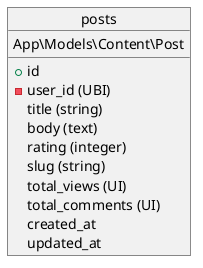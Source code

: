@startuml
object posts {
    App\Models\Content\Post
    __
    + id
    - user_id (UBI)

    title (string)
    body (text)
    rating (integer)
    slug (string)
    total_views (UI)
    total_comments (UI)

    created_at
    updated_at
}
@enduml
